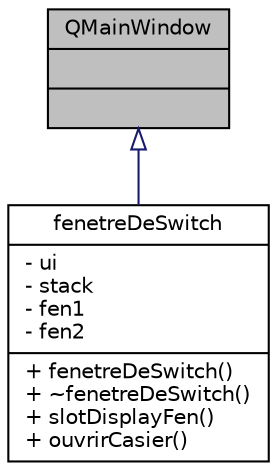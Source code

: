 digraph "QMainWindow"
{
 // LATEX_PDF_SIZE
  edge [fontname="Helvetica",fontsize="10",labelfontname="Helvetica",labelfontsize="10"];
  node [fontname="Helvetica",fontsize="10",shape=record];
  Node1 [label="{QMainWindow\n||}",height=0.2,width=0.4,color="black", fillcolor="grey75", style="filled", fontcolor="black",tooltip=" "];
  Node1 -> Node2 [dir="back",color="midnightblue",fontsize="10",style="solid",arrowtail="onormal",fontname="Helvetica"];
  Node2 [label="{fenetreDeSwitch\n|- ui\l- stack\l- fen1\l- fen2\l|+ fenetreDeSwitch()\l+ ~fenetreDeSwitch()\l+ slotDisplayFen()\l+ ouvrirCasier()\l}",height=0.2,width=0.4,color="black", fillcolor="white", style="filled",URL="$classfenetre_de_switch.html",tooltip=" "];
}
